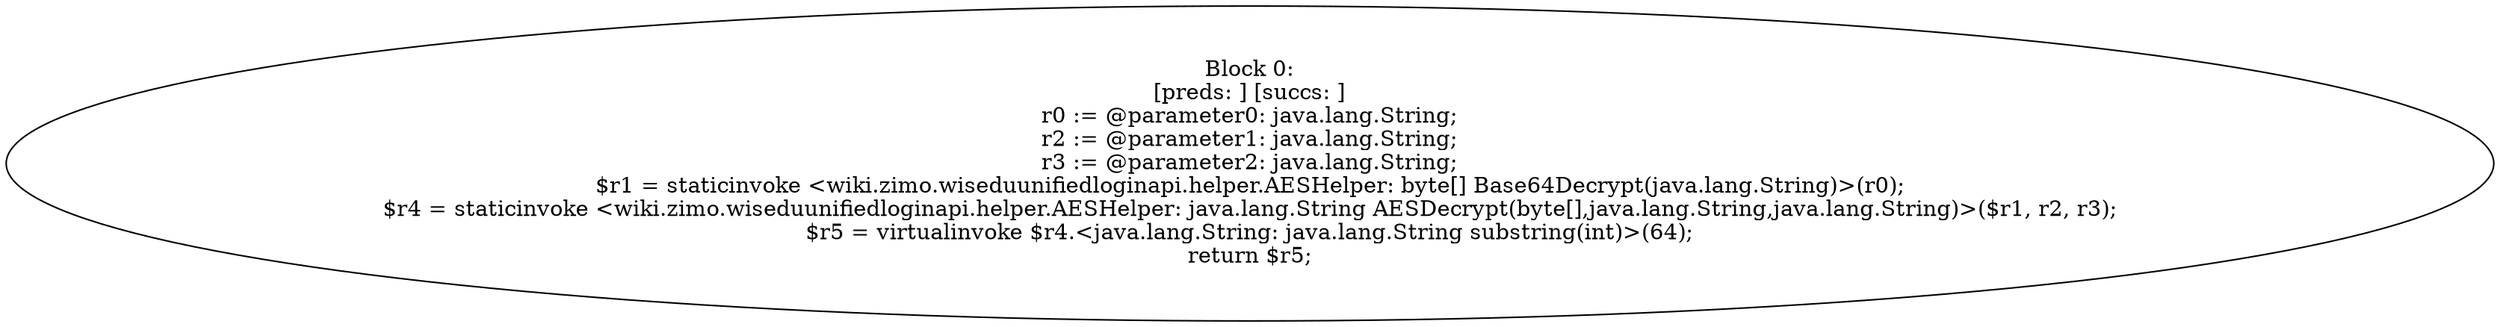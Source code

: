 digraph "unitGraph" {
    "Block 0:
[preds: ] [succs: ]
r0 := @parameter0: java.lang.String;
r2 := @parameter1: java.lang.String;
r3 := @parameter2: java.lang.String;
$r1 = staticinvoke <wiki.zimo.wiseduunifiedloginapi.helper.AESHelper: byte[] Base64Decrypt(java.lang.String)>(r0);
$r4 = staticinvoke <wiki.zimo.wiseduunifiedloginapi.helper.AESHelper: java.lang.String AESDecrypt(byte[],java.lang.String,java.lang.String)>($r1, r2, r3);
$r5 = virtualinvoke $r4.<java.lang.String: java.lang.String substring(int)>(64);
return $r5;
"
}
